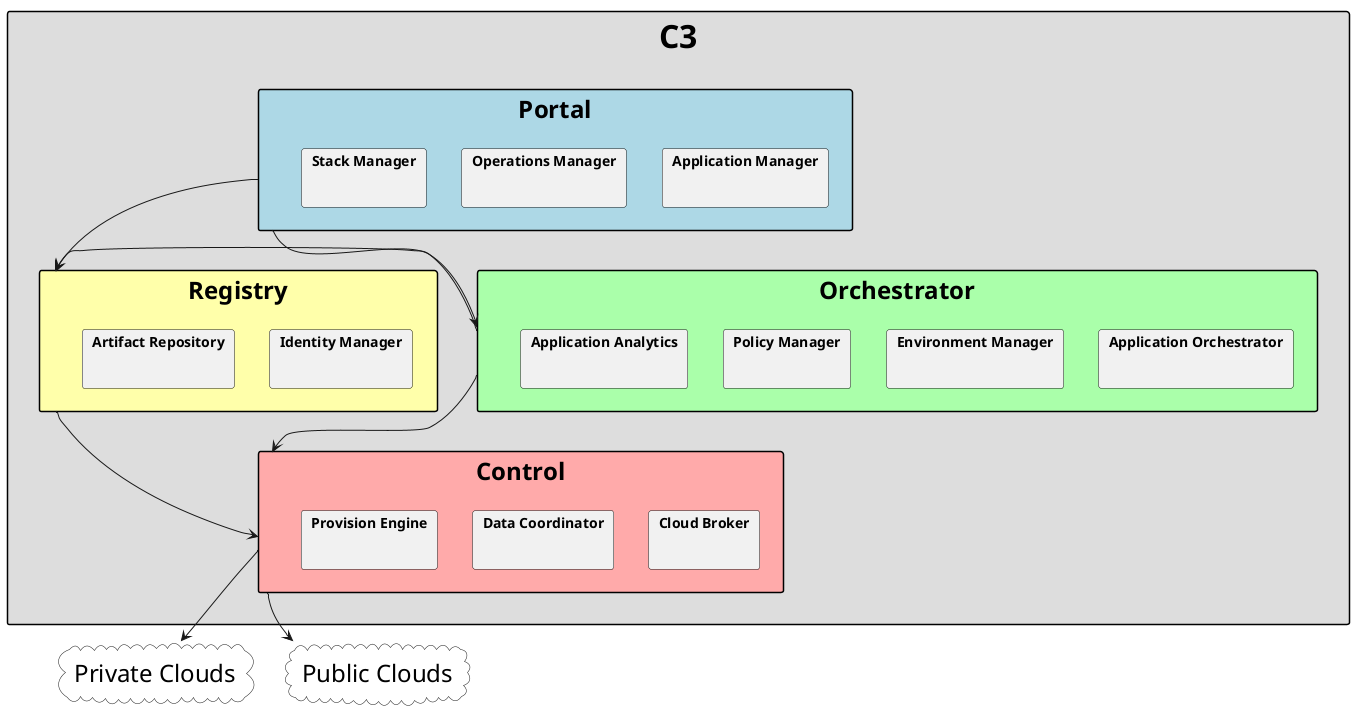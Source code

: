 @startuml

skinparam packageStyle rect

package <size:32>C3</size> #dddddd {
    package "<size:24>Portal</size>" as P #lightblue {
        package "Application Manager" { }
        package "Operations Manager" { }
        package "Stack Manager" { }
    }
    package "<size:24>Orchestrator</size>" as O #aaffaa {
        package "Application Orchestrator" { }
        package "Environment Manager" { }
        package "Policy Manager" { }
        package "Application Analytics" { }
    }
    package "<size:24>Registry</size>" as R #ffffaa {
        package "Identity Manager" { }
        package "Artifact Repository" { }
    }

    package "<size:24>Control</size>" as C #ffaaaa {
        package "Cloud Broker" { }
        package "Data Coordinator" { }
        package "Provision Engine" { }
    }
}

cloud "<size:24>Private Clouds</size>" as Private #ffffff {
}

cloud "<size:24>Public Clouds</size>" as Public #ffffff {
}

P --> O
P -> R
O -> R
R --> C
O --> C

C --> Private
C --> Public

@enduml

